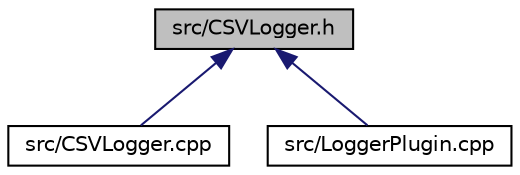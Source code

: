 digraph "src/CSVLogger.h"
{
  edge [fontname="Helvetica",fontsize="10",labelfontname="Helvetica",labelfontsize="10"];
  node [fontname="Helvetica",fontsize="10",shape=record];
  Node5 [label="src/CSVLogger.h",height=0.2,width=0.4,color="black", fillcolor="grey75", style="filled", fontcolor="black"];
  Node5 -> Node6 [dir="back",color="midnightblue",fontsize="10",style="solid",fontname="Helvetica"];
  Node6 [label="src/CSVLogger.cpp",height=0.2,width=0.4,color="black", fillcolor="white", style="filled",URL="$CSVLogger_8cpp.html",tooltip="Source for a QML CSV file logger. "];
  Node5 -> Node7 [dir="back",color="midnightblue",fontsize="10",style="solid",fontname="Helvetica"];
  Node7 [label="src/LoggerPlugin.cpp",height=0.2,width=0.4,color="black", fillcolor="white", style="filled",URL="$LoggerPlugin_8cpp.html",tooltip="Implementation of the object that exposes the Logger plugin components as QML objects. "];
}

